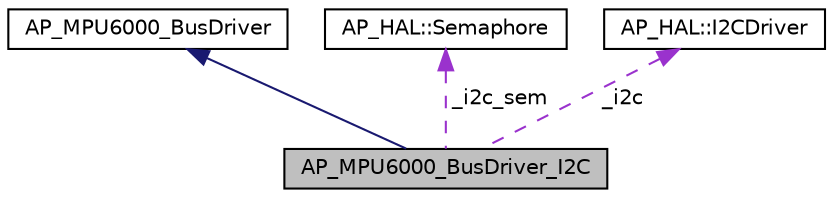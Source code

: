 digraph "AP_MPU6000_BusDriver_I2C"
{
 // INTERACTIVE_SVG=YES
  edge [fontname="Helvetica",fontsize="10",labelfontname="Helvetica",labelfontsize="10"];
  node [fontname="Helvetica",fontsize="10",shape=record];
  Node1 [label="AP_MPU6000_BusDriver_I2C",height=0.2,width=0.4,color="black", fillcolor="grey75", style="filled", fontcolor="black"];
  Node2 -> Node1 [dir="back",color="midnightblue",fontsize="10",style="solid",fontname="Helvetica"];
  Node2 [label="AP_MPU6000_BusDriver",height=0.2,width=0.4,color="black", fillcolor="white", style="filled",URL="$classAP__MPU6000__BusDriver.html"];
  Node3 -> Node1 [dir="back",color="darkorchid3",fontsize="10",style="dashed",label=" _i2c_sem" ,fontname="Helvetica"];
  Node3 [label="AP_HAL::Semaphore",height=0.2,width=0.4,color="black", fillcolor="white", style="filled",URL="$classAP__HAL_1_1Semaphore.html"];
  Node4 -> Node1 [dir="back",color="darkorchid3",fontsize="10",style="dashed",label=" _i2c" ,fontname="Helvetica"];
  Node4 [label="AP_HAL::I2CDriver",height=0.2,width=0.4,color="black", fillcolor="white", style="filled",URL="$classAP__HAL_1_1I2CDriver.html"];
}
